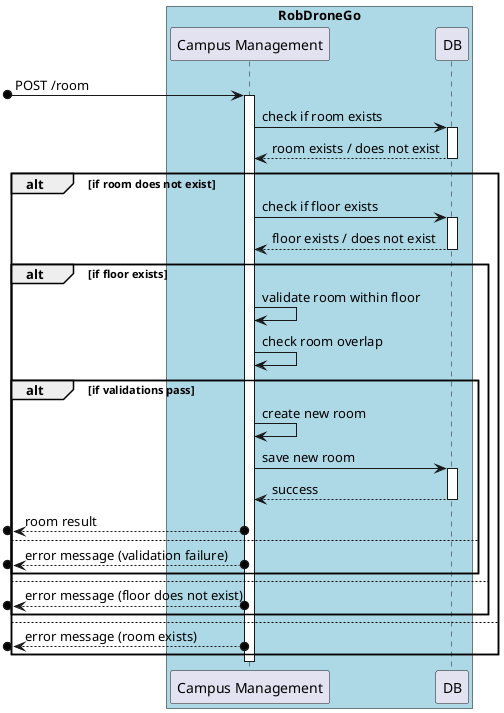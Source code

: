 @startuml SD Lv2

box "RobDroneGo" #LightBlue
    participant "Campus Management" as campus
    participant "DB" as DB
end box

[o-> campus : POST /room
activate campus

campus -> DB : check if room exists
activate DB
DB --> campus : room exists / does not exist
deactivate DB

alt if room does not exist

    campus -> DB : check if floor exists
    activate DB
    DB --> campus : floor exists / does not exist
    deactivate DB

    alt if floor exists
        campus -> campus : validate room within floor
        campus -> campus : check room overlap

        alt if validations pass
            campus -> campus : create new room

            campus -> DB : save new room
            activate DB
            DB --> campus : success
            deactivate DB

            [o<--o campus : room result
        else
            [o<--o campus : error message (validation failure)
        end
    else
        [o<--o campus : error message (floor does not exist)
    end

else
    [o<--o campus : error message (room exists)
end

deactivate campus

@enduml
